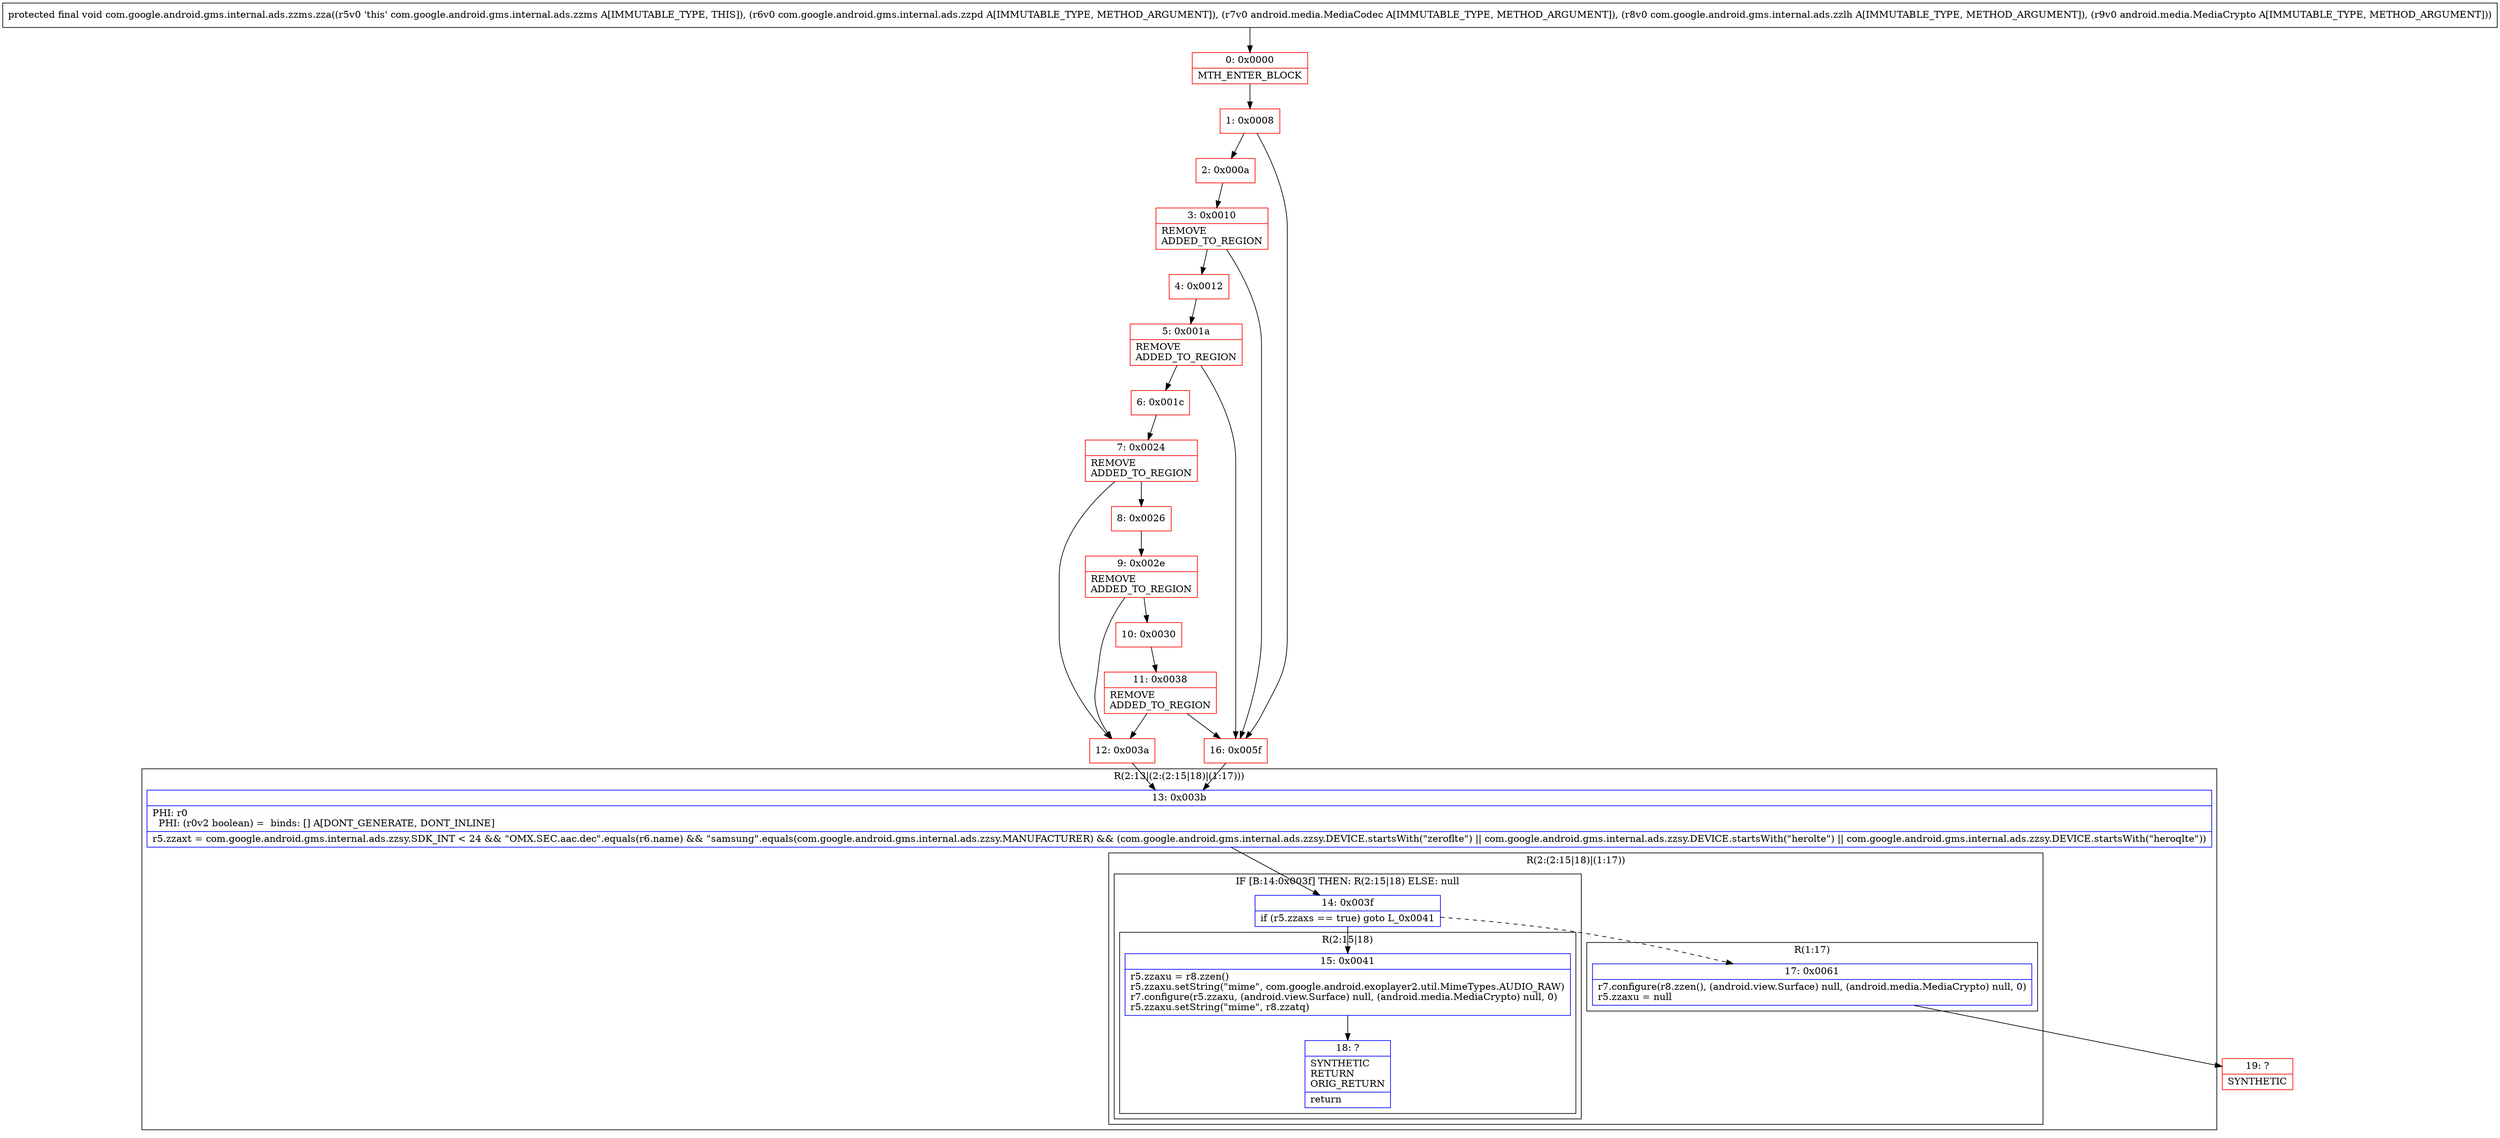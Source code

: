 digraph "CFG forcom.google.android.gms.internal.ads.zzms.zza(Lcom\/google\/android\/gms\/internal\/ads\/zzpd;Landroid\/media\/MediaCodec;Lcom\/google\/android\/gms\/internal\/ads\/zzlh;Landroid\/media\/MediaCrypto;)V" {
subgraph cluster_Region_438554098 {
label = "R(2:13|(2:(2:15|18)|(1:17)))";
node [shape=record,color=blue];
Node_13 [shape=record,label="{13\:\ 0x003b|PHI: r0 \l  PHI: (r0v2 boolean) =  binds: [] A[DONT_GENERATE, DONT_INLINE]\l|r5.zzaxt = com.google.android.gms.internal.ads.zzsy.SDK_INT \< 24 && \"OMX.SEC.aac.dec\".equals(r6.name) && \"samsung\".equals(com.google.android.gms.internal.ads.zzsy.MANUFACTURER) && (com.google.android.gms.internal.ads.zzsy.DEVICE.startsWith(\"zeroflte\") \|\| com.google.android.gms.internal.ads.zzsy.DEVICE.startsWith(\"herolte\") \|\| com.google.android.gms.internal.ads.zzsy.DEVICE.startsWith(\"heroqlte\"))\l}"];
subgraph cluster_Region_714030453 {
label = "R(2:(2:15|18)|(1:17))";
node [shape=record,color=blue];
subgraph cluster_IfRegion_1196171687 {
label = "IF [B:14:0x003f] THEN: R(2:15|18) ELSE: null";
node [shape=record,color=blue];
Node_14 [shape=record,label="{14\:\ 0x003f|if (r5.zzaxs == true) goto L_0x0041\l}"];
subgraph cluster_Region_1870016424 {
label = "R(2:15|18)";
node [shape=record,color=blue];
Node_15 [shape=record,label="{15\:\ 0x0041|r5.zzaxu = r8.zzen()\lr5.zzaxu.setString(\"mime\", com.google.android.exoplayer2.util.MimeTypes.AUDIO_RAW)\lr7.configure(r5.zzaxu, (android.view.Surface) null, (android.media.MediaCrypto) null, 0)\lr5.zzaxu.setString(\"mime\", r8.zzatq)\l}"];
Node_18 [shape=record,label="{18\:\ ?|SYNTHETIC\lRETURN\lORIG_RETURN\l|return\l}"];
}
}
subgraph cluster_Region_1799238633 {
label = "R(1:17)";
node [shape=record,color=blue];
Node_17 [shape=record,label="{17\:\ 0x0061|r7.configure(r8.zzen(), (android.view.Surface) null, (android.media.MediaCrypto) null, 0)\lr5.zzaxu = null\l}"];
}
}
}
Node_0 [shape=record,color=red,label="{0\:\ 0x0000|MTH_ENTER_BLOCK\l}"];
Node_1 [shape=record,color=red,label="{1\:\ 0x0008}"];
Node_2 [shape=record,color=red,label="{2\:\ 0x000a}"];
Node_3 [shape=record,color=red,label="{3\:\ 0x0010|REMOVE\lADDED_TO_REGION\l}"];
Node_4 [shape=record,color=red,label="{4\:\ 0x0012}"];
Node_5 [shape=record,color=red,label="{5\:\ 0x001a|REMOVE\lADDED_TO_REGION\l}"];
Node_6 [shape=record,color=red,label="{6\:\ 0x001c}"];
Node_7 [shape=record,color=red,label="{7\:\ 0x0024|REMOVE\lADDED_TO_REGION\l}"];
Node_8 [shape=record,color=red,label="{8\:\ 0x0026}"];
Node_9 [shape=record,color=red,label="{9\:\ 0x002e|REMOVE\lADDED_TO_REGION\l}"];
Node_10 [shape=record,color=red,label="{10\:\ 0x0030}"];
Node_11 [shape=record,color=red,label="{11\:\ 0x0038|REMOVE\lADDED_TO_REGION\l}"];
Node_12 [shape=record,color=red,label="{12\:\ 0x003a}"];
Node_16 [shape=record,color=red,label="{16\:\ 0x005f}"];
Node_19 [shape=record,color=red,label="{19\:\ ?|SYNTHETIC\l}"];
MethodNode[shape=record,label="{protected final void com.google.android.gms.internal.ads.zzms.zza((r5v0 'this' com.google.android.gms.internal.ads.zzms A[IMMUTABLE_TYPE, THIS]), (r6v0 com.google.android.gms.internal.ads.zzpd A[IMMUTABLE_TYPE, METHOD_ARGUMENT]), (r7v0 android.media.MediaCodec A[IMMUTABLE_TYPE, METHOD_ARGUMENT]), (r8v0 com.google.android.gms.internal.ads.zzlh A[IMMUTABLE_TYPE, METHOD_ARGUMENT]), (r9v0 android.media.MediaCrypto A[IMMUTABLE_TYPE, METHOD_ARGUMENT])) }"];
MethodNode -> Node_0;
Node_13 -> Node_14;
Node_14 -> Node_15;
Node_14 -> Node_17[style=dashed];
Node_15 -> Node_18;
Node_17 -> Node_19;
Node_0 -> Node_1;
Node_1 -> Node_2;
Node_1 -> Node_16;
Node_2 -> Node_3;
Node_3 -> Node_4;
Node_3 -> Node_16;
Node_4 -> Node_5;
Node_5 -> Node_6;
Node_5 -> Node_16;
Node_6 -> Node_7;
Node_7 -> Node_8;
Node_7 -> Node_12;
Node_8 -> Node_9;
Node_9 -> Node_10;
Node_9 -> Node_12;
Node_10 -> Node_11;
Node_11 -> Node_12;
Node_11 -> Node_16;
Node_12 -> Node_13;
Node_16 -> Node_13;
}

